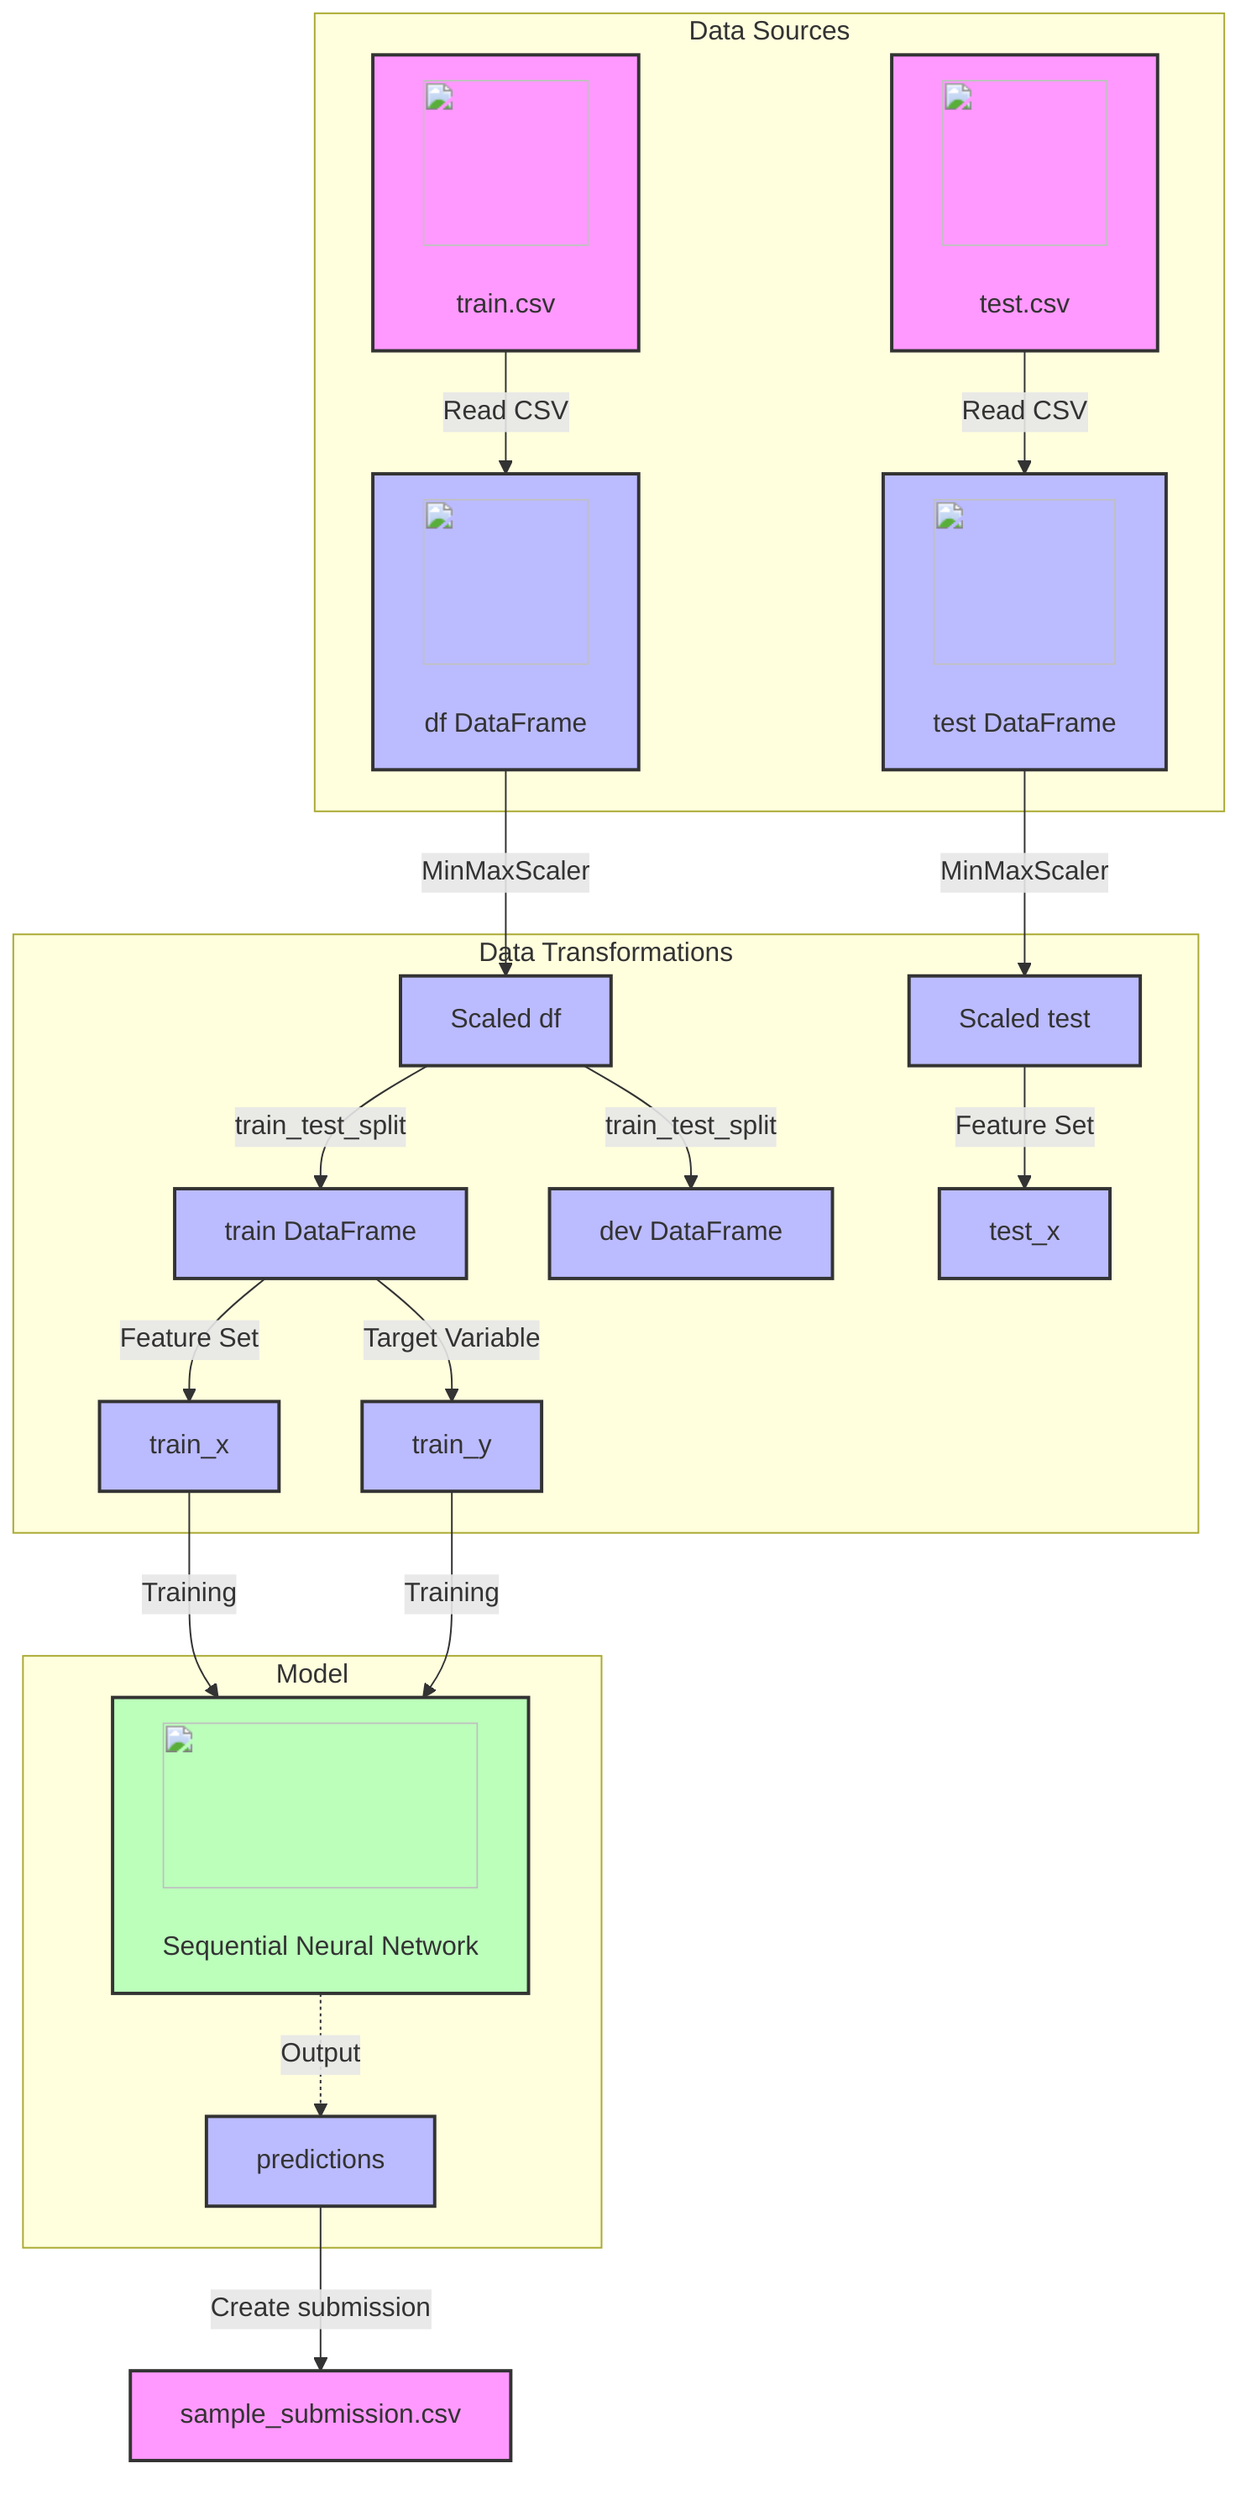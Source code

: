 flowchart TD

%% Data Sources
subgraph DataSources["Data Sources"]
    A["<img src='icons/file.svg' width=100 height=100/> <br/> train.csv"]:::data_source -->|Read CSV| B["<img src='icons/table.svg' width=100 height=100/> <br/> df DataFrame"]:::data_var
    C["<img src='icons/file.svg' width=100 height=100/> <br/> test.csv"]:::data_source -->|Read CSV| D["<img src='icons/table.svg' width=100 height=100/> <br/> test DataFrame"]:::data_var
end

%% Data Transformations and Variables
subgraph Transformations["Data Transformations"]
    B -->|MinMaxScaler| E["Scaled df"]:::data_var
    D -->|MinMaxScaler| F["Scaled test"]:::data_var
    
    E -->|train_test_split| G["train DataFrame"]:::data_var
    E -->|train_test_split| H["dev DataFrame"]:::data_var
    
    G -->|Feature Set| I["train_x"]:::data_var
    G -->|Target Variable| J["train_y"]:::data_var
    F -->|Feature Set| K["test_x"]:::data_var
end

%% Model Section
subgraph Model["Model"]
    I & J -->|Training| L["<img src='icons/brain.svg' width=100 height=100/> <br/> Sequential Neural Network"]:::model
    L -. Output .-> M["predictions"]:::data_var
end

%% Submissions
M -->|Create submission| N["sample_submission.csv"]:::data_source

%% Styles
classDef data_source fill:#f9f,stroke:#333,stroke-width:2px;
classDef data_var fill:#bbf,stroke:#333,stroke-width:2px;
classDef model fill:#bfb,stroke:#333,stroke-width:2px;
